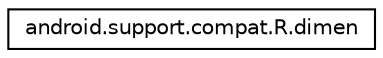 digraph "Graphical Class Hierarchy"
{
 // INTERACTIVE_SVG=YES
 // LATEX_PDF_SIZE
  edge [fontname="Helvetica",fontsize="10",labelfontname="Helvetica",labelfontsize="10"];
  node [fontname="Helvetica",fontsize="10",shape=record];
  rankdir="LR";
  Node0 [label="android.support.compat.R.dimen",height=0.2,width=0.4,color="black", fillcolor="white", style="filled",URL="$classandroid_1_1support_1_1compat_1_1_r_1_1dimen.html",tooltip=" "];
}
